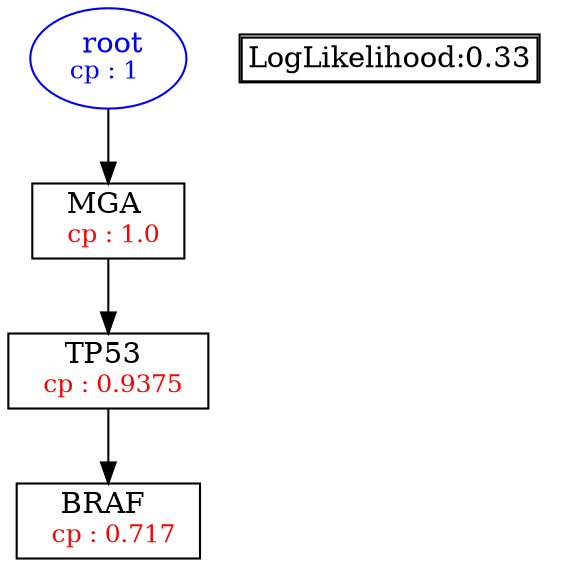 digraph tree {
    "root" [label=<<font color='Blue'> root</font><br/><font color='Blue' POINT-SIZE='12'>cp : 1 </font>>, shape=oval, color=Blue];
    "S1" [label =<MGA <br/> <font color='Red' POINT-SIZE='12'> cp : 1.0 </font>>, shape=box];
    "S2" [label =<TP53 <br/> <font color='Red' POINT-SIZE='12'> cp : 0.9375 </font>>, shape=box];
    "S3" [label =<BRAF <br/> <font color='Red' POINT-SIZE='12'> cp : 0.717 </font>>, shape=box];
    "root" -> "S1";
    "S1" -> "S2";
    "S2" -> "S3";

    node[shape=plaintext]
    fontsize="10"
    struct1 [label=
    <<TABLE BORDER="1" CELLBORDER="1" CELLSPACING="0" >
    <TR><TD ALIGN="LEFT">LogLikelihood:0.33</TD></TR>
    </TABLE>>];

}
